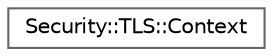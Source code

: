 digraph "Graphical Class Hierarchy"
{
 // LATEX_PDF_SIZE
  bgcolor="transparent";
  edge [fontname=Helvetica,fontsize=10,labelfontname=Helvetica,labelfontsize=10];
  node [fontname=Helvetica,fontsize=10,shape=box,height=0.2,width=0.4];
  rankdir="LR";
  Node0 [label="Security::TLS::Context",height=0.2,width=0.4,color="grey40", fillcolor="white", style="filled",URL="$d0/d02/classSecurity_1_1TLS_1_1Context.html",tooltip="TLS Context"];
}
